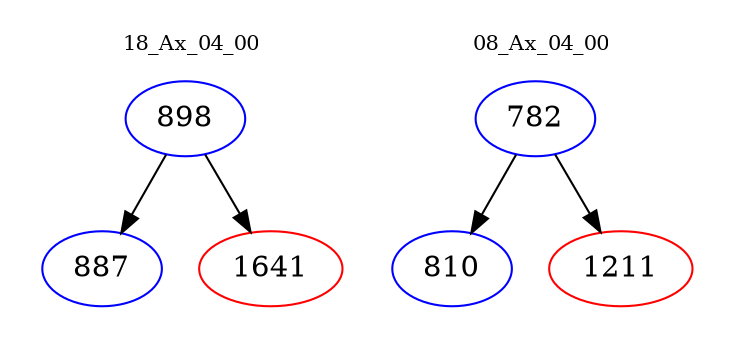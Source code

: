digraph{
subgraph cluster_0 {
color = white
label = "18_Ax_04_00";
fontsize=10;
T0_898 [label="898", color="blue"]
T0_898 -> T0_887 [color="black"]
T0_887 [label="887", color="blue"]
T0_898 -> T0_1641 [color="black"]
T0_1641 [label="1641", color="red"]
}
subgraph cluster_1 {
color = white
label = "08_Ax_04_00";
fontsize=10;
T1_782 [label="782", color="blue"]
T1_782 -> T1_810 [color="black"]
T1_810 [label="810", color="blue"]
T1_782 -> T1_1211 [color="black"]
T1_1211 [label="1211", color="red"]
}
}
